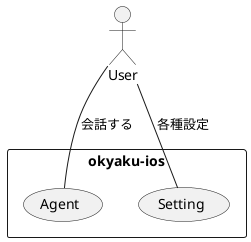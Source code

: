 @startuml usecase
    actor User
    
    rectangle okyaku-ios {
        User -- (Agent) : 会話する
        User -- (Setting) : 各種設定
        
        
    }
@enduml